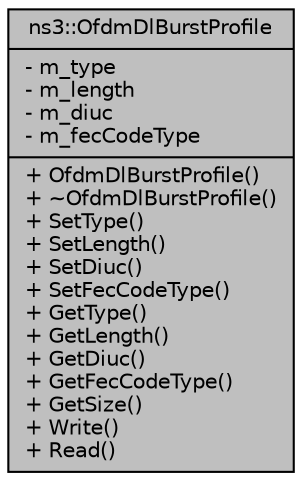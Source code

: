 digraph "ns3::OfdmDlBurstProfile"
{
  edge [fontname="Helvetica",fontsize="10",labelfontname="Helvetica",labelfontsize="10"];
  node [fontname="Helvetica",fontsize="10",shape=record];
  Node1 [label="{ns3::OfdmDlBurstProfile\n|- m_type\l- m_length\l- m_diuc\l- m_fecCodeType\l|+ OfdmDlBurstProfile()\l+ ~OfdmDlBurstProfile()\l+ SetType()\l+ SetLength()\l+ SetDiuc()\l+ SetFecCodeType()\l+ GetType()\l+ GetLength()\l+ GetDiuc()\l+ GetFecCodeType()\l+ GetSize()\l+ Write()\l+ Read()\l}",height=0.2,width=0.4,color="black", fillcolor="grey75", style="filled", fontcolor="black"];
}
